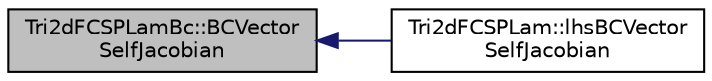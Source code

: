 digraph "Tri2dFCSPLamBc::BCVectorSelfJacobian"
{
  edge [fontname="Helvetica",fontsize="10",labelfontname="Helvetica",labelfontsize="10"];
  node [fontname="Helvetica",fontsize="10",shape=record];
  rankdir="LR";
  Node1 [label="Tri2dFCSPLamBc::BCVector\lSelfJacobian",height=0.2,width=0.4,color="black", fillcolor="grey75", style="filled" fontcolor="black"];
  Node1 -> Node2 [dir="back",color="midnightblue",fontsize="10",style="solid",fontname="Helvetica"];
  Node2 [label="Tri2dFCSPLam::lhsBCVector\lSelfJacobian",height=0.2,width=0.4,color="black", fillcolor="white", style="filled",URL="$classTri2dFCSPLam.html#a8906f745f836584cafb657f678f1d7d5",tooltip="Provides the Jacobian of the BC Vector with respect to Q at the boundary. (Neumann gradient condition..."];
}
